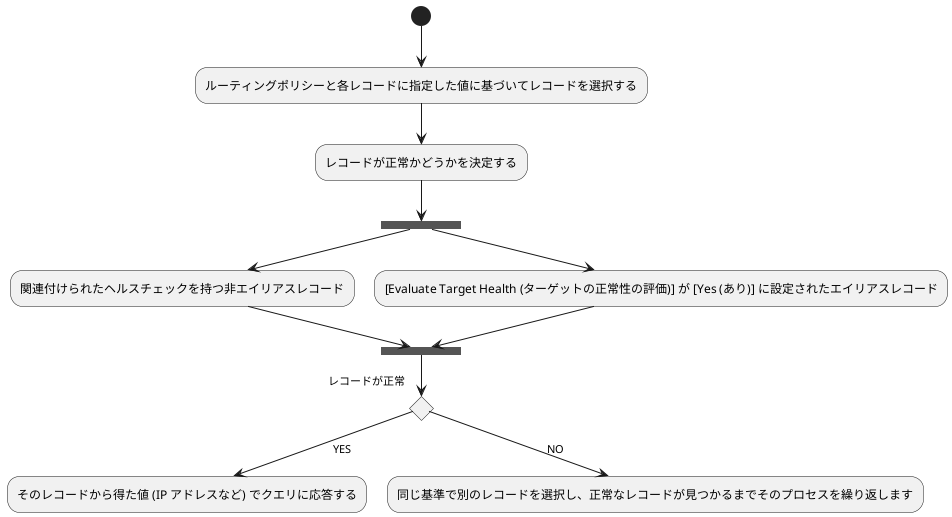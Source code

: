 @startuml
(*) --> "ルーティングポリシーと各レコードに指定した値に基づいてレコードを選択する"
--> "レコードが正常かどうかを決定する"
--> ===B1===
--> "関連付けられたヘルスチェックを持つ非エイリアスレコード"
--> ===B2===
===B1=== --> "[Evaluate Target Health (ターゲットの正常性の評価)] が [Yes (あり)] に設定されたエイリアスレコード"
--> ===B2===
--> if レコードが正常 then
    --> [YES] "そのレコードから得た値 (IP アドレスなど) でクエリに応答する"
    else
    --> [NO] "同じ基準で別のレコードを選択し、正常なレコードが見つかるまでそのプロセスを繰り返します"
@enduml
